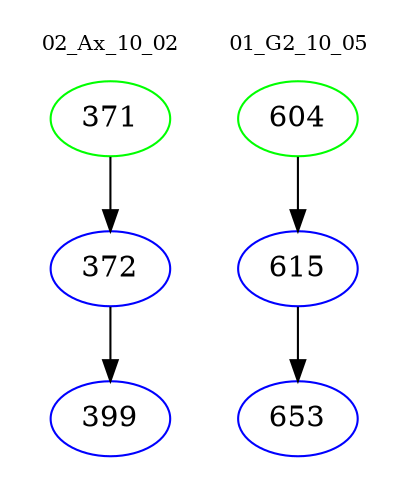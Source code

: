 digraph{
subgraph cluster_0 {
color = white
label = "02_Ax_10_02";
fontsize=10;
T0_371 [label="371", color="green"]
T0_371 -> T0_372 [color="black"]
T0_372 [label="372", color="blue"]
T0_372 -> T0_399 [color="black"]
T0_399 [label="399", color="blue"]
}
subgraph cluster_1 {
color = white
label = "01_G2_10_05";
fontsize=10;
T1_604 [label="604", color="green"]
T1_604 -> T1_615 [color="black"]
T1_615 [label="615", color="blue"]
T1_615 -> T1_653 [color="black"]
T1_653 [label="653", color="blue"]
}
}
